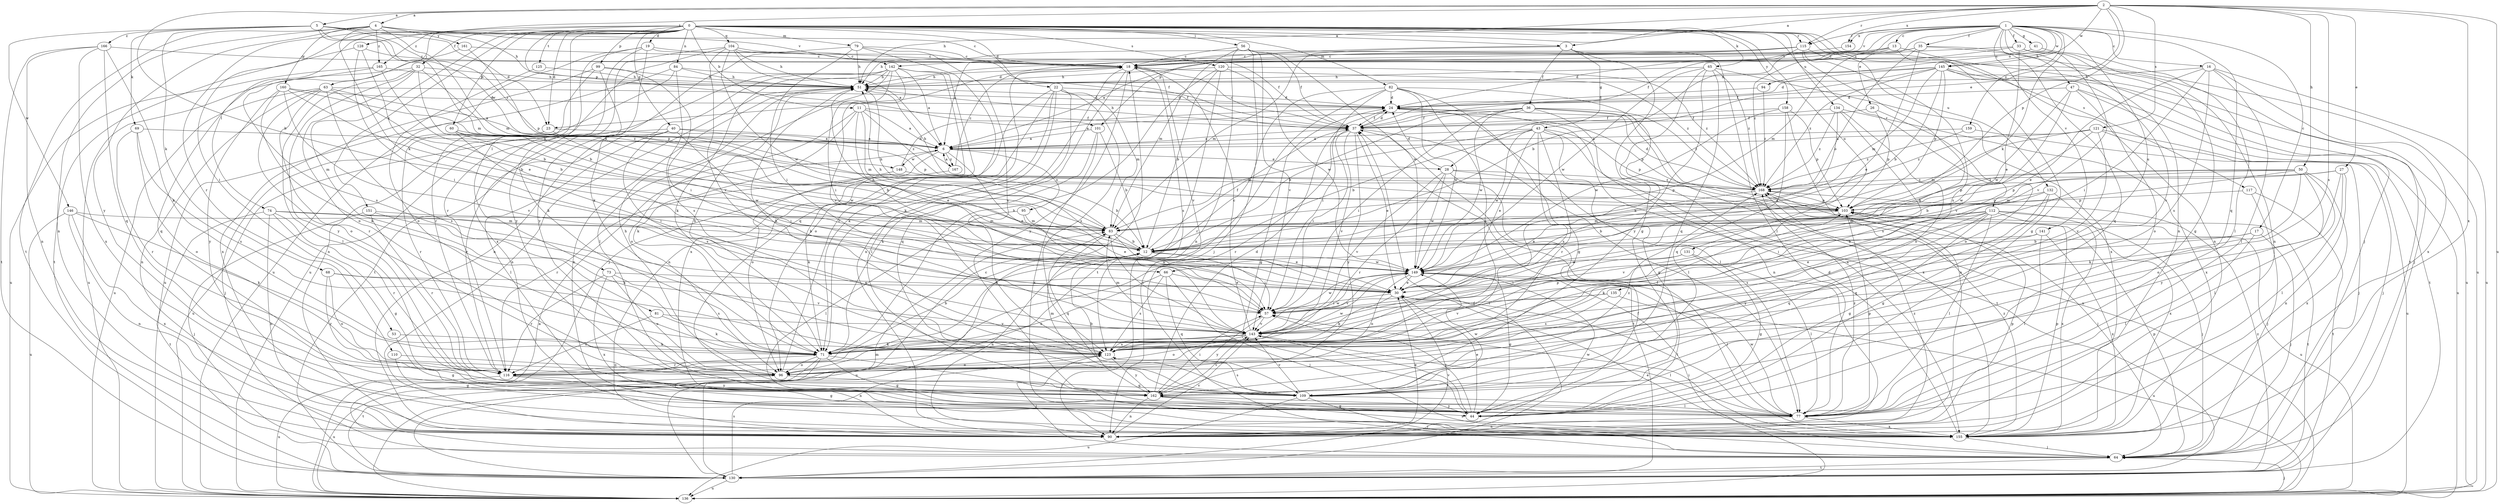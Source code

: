 strict digraph  {
0;
1;
2;
3;
4;
5;
6;
11;
12;
13;
16;
17;
18;
19;
22;
23;
24;
26;
27;
28;
30;
32;
33;
35;
36;
37;
40;
41;
43;
44;
47;
50;
51;
53;
56;
57;
60;
63;
64;
65;
66;
68;
69;
71;
73;
74;
77;
79;
81;
82;
83;
84;
90;
94;
95;
96;
99;
101;
103;
104;
109;
110;
112;
115;
116;
117;
120;
121;
123;
125;
128;
130;
131;
132;
134;
135;
136;
141;
142;
143;
145;
146;
148;
149;
151;
154;
155;
158;
159;
160;
161;
162;
165;
166;
167;
168;
0 -> 3  [label=a];
0 -> 11  [label=b];
0 -> 19  [label=d];
0 -> 22  [label=d];
0 -> 23  [label=d];
0 -> 32  [label=f];
0 -> 40  [label=g];
0 -> 53  [label=i];
0 -> 56  [label=i];
0 -> 60  [label=j];
0 -> 63  [label=j];
0 -> 64  [label=j];
0 -> 65  [label=k];
0 -> 73  [label=l];
0 -> 74  [label=l];
0 -> 79  [label=m];
0 -> 81  [label=m];
0 -> 82  [label=m];
0 -> 84  [label=n];
0 -> 99  [label=p];
0 -> 101  [label=p];
0 -> 104  [label=q];
0 -> 110  [label=r];
0 -> 112  [label=r];
0 -> 115  [label=r];
0 -> 117  [label=s];
0 -> 120  [label=s];
0 -> 125  [label=t];
0 -> 131  [label=u];
0 -> 132  [label=u];
0 -> 134  [label=u];
0 -> 151  [label=x];
0 -> 158  [label=y];
0 -> 165  [label=z];
1 -> 13  [label=c];
1 -> 16  [label=c];
1 -> 17  [label=c];
1 -> 23  [label=d];
1 -> 26  [label=e];
1 -> 33  [label=f];
1 -> 35  [label=f];
1 -> 41  [label=g];
1 -> 47  [label=h];
1 -> 66  [label=k];
1 -> 90  [label=n];
1 -> 94  [label=o];
1 -> 101  [label=p];
1 -> 109  [label=q];
1 -> 115  [label=r];
1 -> 135  [label=u];
1 -> 141  [label=v];
1 -> 142  [label=v];
1 -> 145  [label=w];
1 -> 154  [label=x];
1 -> 159  [label=y];
2 -> 3  [label=a];
2 -> 4  [label=a];
2 -> 5  [label=a];
2 -> 12  [label=b];
2 -> 27  [label=e];
2 -> 28  [label=e];
2 -> 50  [label=h];
2 -> 51  [label=h];
2 -> 103  [label=p];
2 -> 115  [label=r];
2 -> 121  [label=s];
2 -> 123  [label=s];
2 -> 128  [label=t];
2 -> 136  [label=u];
2 -> 145  [label=w];
2 -> 154  [label=x];
2 -> 155  [label=x];
3 -> 18  [label=c];
3 -> 36  [label=f];
3 -> 43  [label=g];
3 -> 44  [label=g];
3 -> 77  [label=l];
3 -> 83  [label=m];
4 -> 18  [label=c];
4 -> 66  [label=k];
4 -> 83  [label=m];
4 -> 90  [label=n];
4 -> 130  [label=t];
4 -> 142  [label=v];
4 -> 160  [label=y];
4 -> 161  [label=y];
4 -> 162  [label=y];
4 -> 165  [label=z];
5 -> 23  [label=d];
5 -> 51  [label=h];
5 -> 68  [label=k];
5 -> 69  [label=k];
5 -> 83  [label=m];
5 -> 146  [label=w];
5 -> 148  [label=w];
5 -> 166  [label=z];
5 -> 167  [label=z];
6 -> 28  [label=e];
6 -> 30  [label=e];
6 -> 95  [label=o];
6 -> 96  [label=o];
6 -> 148  [label=w];
6 -> 167  [label=z];
11 -> 6  [label=a];
11 -> 30  [label=e];
11 -> 37  [label=f];
11 -> 71  [label=k];
11 -> 83  [label=m];
11 -> 96  [label=o];
11 -> 168  [label=z];
12 -> 37  [label=f];
12 -> 51  [label=h];
12 -> 57  [label=i];
12 -> 90  [label=n];
12 -> 136  [label=u];
12 -> 149  [label=w];
13 -> 6  [label=a];
13 -> 18  [label=c];
13 -> 37  [label=f];
13 -> 44  [label=g];
13 -> 51  [label=h];
13 -> 90  [label=n];
16 -> 30  [label=e];
16 -> 51  [label=h];
16 -> 57  [label=i];
16 -> 77  [label=l];
16 -> 123  [label=s];
16 -> 136  [label=u];
16 -> 155  [label=x];
17 -> 12  [label=b];
17 -> 30  [label=e];
17 -> 64  [label=j];
17 -> 77  [label=l];
18 -> 51  [label=h];
18 -> 71  [label=k];
18 -> 90  [label=n];
18 -> 123  [label=s];
18 -> 143  [label=v];
18 -> 162  [label=y];
18 -> 168  [label=z];
19 -> 18  [label=c];
19 -> 37  [label=f];
19 -> 71  [label=k];
19 -> 136  [label=u];
19 -> 155  [label=x];
19 -> 162  [label=y];
22 -> 24  [label=d];
22 -> 71  [label=k];
22 -> 77  [label=l];
22 -> 83  [label=m];
22 -> 90  [label=n];
22 -> 96  [label=o];
22 -> 109  [label=q];
22 -> 123  [label=s];
23 -> 6  [label=a];
23 -> 64  [label=j];
23 -> 116  [label=r];
23 -> 149  [label=w];
24 -> 37  [label=f];
24 -> 44  [label=g];
24 -> 77  [label=l];
24 -> 103  [label=p];
26 -> 37  [label=f];
26 -> 96  [label=o];
26 -> 103  [label=p];
27 -> 77  [label=l];
27 -> 90  [label=n];
27 -> 96  [label=o];
27 -> 103  [label=p];
27 -> 168  [label=z];
28 -> 24  [label=d];
28 -> 103  [label=p];
28 -> 116  [label=r];
28 -> 130  [label=t];
28 -> 143  [label=v];
28 -> 149  [label=w];
28 -> 168  [label=z];
30 -> 57  [label=i];
30 -> 71  [label=k];
30 -> 77  [label=l];
30 -> 130  [label=t];
32 -> 12  [label=b];
32 -> 51  [label=h];
32 -> 77  [label=l];
32 -> 96  [label=o];
32 -> 103  [label=p];
32 -> 136  [label=u];
32 -> 162  [label=y];
33 -> 18  [label=c];
33 -> 30  [label=e];
33 -> 44  [label=g];
33 -> 90  [label=n];
33 -> 143  [label=v];
33 -> 168  [label=z];
35 -> 12  [label=b];
35 -> 18  [label=c];
35 -> 30  [label=e];
35 -> 83  [label=m];
35 -> 109  [label=q];
35 -> 136  [label=u];
36 -> 6  [label=a];
36 -> 12  [label=b];
36 -> 37  [label=f];
36 -> 57  [label=i];
36 -> 90  [label=n];
36 -> 136  [label=u];
36 -> 149  [label=w];
36 -> 155  [label=x];
36 -> 168  [label=z];
37 -> 6  [label=a];
37 -> 18  [label=c];
37 -> 24  [label=d];
37 -> 30  [label=e];
37 -> 51  [label=h];
37 -> 57  [label=i];
37 -> 77  [label=l];
37 -> 116  [label=r];
37 -> 143  [label=v];
37 -> 162  [label=y];
40 -> 6  [label=a];
40 -> 57  [label=i];
40 -> 77  [label=l];
40 -> 103  [label=p];
40 -> 116  [label=r];
40 -> 123  [label=s];
40 -> 136  [label=u];
41 -> 18  [label=c];
41 -> 77  [label=l];
43 -> 6  [label=a];
43 -> 12  [label=b];
43 -> 30  [label=e];
43 -> 44  [label=g];
43 -> 83  [label=m];
43 -> 103  [label=p];
43 -> 116  [label=r];
43 -> 123  [label=s];
43 -> 130  [label=t];
43 -> 149  [label=w];
44 -> 30  [label=e];
44 -> 57  [label=i];
44 -> 143  [label=v];
44 -> 162  [label=y];
47 -> 24  [label=d];
47 -> 96  [label=o];
47 -> 130  [label=t];
47 -> 136  [label=u];
47 -> 143  [label=v];
47 -> 149  [label=w];
50 -> 12  [label=b];
50 -> 71  [label=k];
50 -> 77  [label=l];
50 -> 83  [label=m];
50 -> 103  [label=p];
50 -> 155  [label=x];
50 -> 162  [label=y];
50 -> 168  [label=z];
51 -> 24  [label=d];
51 -> 90  [label=n];
51 -> 155  [label=x];
53 -> 44  [label=g];
53 -> 71  [label=k];
56 -> 18  [label=c];
56 -> 37  [label=f];
56 -> 64  [label=j];
56 -> 83  [label=m];
56 -> 90  [label=n];
56 -> 143  [label=v];
56 -> 149  [label=w];
57 -> 143  [label=v];
57 -> 149  [label=w];
57 -> 162  [label=y];
60 -> 6  [label=a];
60 -> 12  [label=b];
60 -> 57  [label=i];
60 -> 149  [label=w];
63 -> 6  [label=a];
63 -> 12  [label=b];
63 -> 24  [label=d];
63 -> 90  [label=n];
63 -> 96  [label=o];
63 -> 116  [label=r];
63 -> 123  [label=s];
63 -> 136  [label=u];
64 -> 30  [label=e];
64 -> 103  [label=p];
64 -> 130  [label=t];
65 -> 51  [label=h];
65 -> 71  [label=k];
65 -> 109  [label=q];
65 -> 149  [label=w];
65 -> 155  [label=x];
65 -> 162  [label=y];
65 -> 168  [label=z];
66 -> 30  [label=e];
66 -> 64  [label=j];
66 -> 96  [label=o];
66 -> 109  [label=q];
66 -> 123  [label=s];
68 -> 30  [label=e];
68 -> 96  [label=o];
68 -> 116  [label=r];
68 -> 123  [label=s];
69 -> 6  [label=a];
69 -> 96  [label=o];
69 -> 116  [label=r];
69 -> 123  [label=s];
71 -> 12  [label=b];
71 -> 44  [label=g];
71 -> 51  [label=h];
71 -> 77  [label=l];
71 -> 90  [label=n];
71 -> 96  [label=o];
71 -> 103  [label=p];
71 -> 116  [label=r];
71 -> 130  [label=t];
71 -> 149  [label=w];
73 -> 30  [label=e];
73 -> 96  [label=o];
73 -> 116  [label=r];
73 -> 143  [label=v];
73 -> 155  [label=x];
74 -> 12  [label=b];
74 -> 44  [label=g];
74 -> 83  [label=m];
74 -> 90  [label=n];
74 -> 116  [label=r];
74 -> 130  [label=t];
77 -> 90  [label=n];
77 -> 103  [label=p];
77 -> 149  [label=w];
77 -> 155  [label=x];
77 -> 168  [label=z];
79 -> 18  [label=c];
79 -> 51  [label=h];
79 -> 57  [label=i];
79 -> 109  [label=q];
79 -> 123  [label=s];
79 -> 162  [label=y];
81 -> 71  [label=k];
81 -> 116  [label=r];
81 -> 143  [label=v];
82 -> 24  [label=d];
82 -> 44  [label=g];
82 -> 57  [label=i];
82 -> 90  [label=n];
82 -> 116  [label=r];
82 -> 123  [label=s];
82 -> 149  [label=w];
82 -> 155  [label=x];
83 -> 12  [label=b];
83 -> 30  [label=e];
83 -> 51  [label=h];
83 -> 109  [label=q];
83 -> 143  [label=v];
84 -> 37  [label=f];
84 -> 51  [label=h];
84 -> 90  [label=n];
84 -> 123  [label=s];
84 -> 136  [label=u];
90 -> 30  [label=e];
90 -> 103  [label=p];
90 -> 143  [label=v];
90 -> 149  [label=w];
90 -> 168  [label=z];
94 -> 24  [label=d];
94 -> 168  [label=z];
95 -> 30  [label=e];
95 -> 77  [label=l];
95 -> 83  [label=m];
96 -> 18  [label=c];
96 -> 51  [label=h];
96 -> 109  [label=q];
96 -> 136  [label=u];
99 -> 51  [label=h];
99 -> 57  [label=i];
99 -> 71  [label=k];
99 -> 116  [label=r];
99 -> 155  [label=x];
101 -> 6  [label=a];
101 -> 12  [label=b];
101 -> 71  [label=k];
101 -> 155  [label=x];
103 -> 83  [label=m];
103 -> 136  [label=u];
103 -> 143  [label=v];
104 -> 6  [label=a];
104 -> 18  [label=c];
104 -> 37  [label=f];
104 -> 51  [label=h];
104 -> 116  [label=r];
104 -> 136  [label=u];
104 -> 143  [label=v];
104 -> 149  [label=w];
109 -> 64  [label=j];
109 -> 77  [label=l];
109 -> 83  [label=m];
109 -> 123  [label=s];
109 -> 136  [label=u];
109 -> 143  [label=v];
109 -> 149  [label=w];
110 -> 44  [label=g];
110 -> 96  [label=o];
112 -> 12  [label=b];
112 -> 44  [label=g];
112 -> 64  [label=j];
112 -> 77  [label=l];
112 -> 83  [label=m];
112 -> 109  [label=q];
112 -> 123  [label=s];
112 -> 130  [label=t];
112 -> 155  [label=x];
112 -> 162  [label=y];
115 -> 6  [label=a];
115 -> 12  [label=b];
115 -> 18  [label=c];
115 -> 51  [label=h];
115 -> 71  [label=k];
115 -> 123  [label=s];
115 -> 130  [label=t];
116 -> 44  [label=g];
116 -> 136  [label=u];
116 -> 162  [label=y];
117 -> 64  [label=j];
117 -> 103  [label=p];
117 -> 130  [label=t];
120 -> 12  [label=b];
120 -> 51  [label=h];
120 -> 71  [label=k];
120 -> 130  [label=t];
120 -> 149  [label=w];
120 -> 168  [label=z];
121 -> 6  [label=a];
121 -> 64  [label=j];
121 -> 83  [label=m];
121 -> 136  [label=u];
121 -> 143  [label=v];
121 -> 149  [label=w];
121 -> 168  [label=z];
123 -> 51  [label=h];
123 -> 64  [label=j];
123 -> 96  [label=o];
123 -> 162  [label=y];
125 -> 51  [label=h];
125 -> 96  [label=o];
128 -> 18  [label=c];
128 -> 30  [label=e];
128 -> 57  [label=i];
128 -> 130  [label=t];
130 -> 18  [label=c];
130 -> 37  [label=f];
130 -> 83  [label=m];
130 -> 123  [label=s];
130 -> 136  [label=u];
130 -> 168  [label=z];
131 -> 44  [label=g];
131 -> 57  [label=i];
131 -> 77  [label=l];
131 -> 149  [label=w];
132 -> 44  [label=g];
132 -> 57  [label=i];
132 -> 103  [label=p];
132 -> 109  [label=q];
132 -> 155  [label=x];
134 -> 30  [label=e];
134 -> 37  [label=f];
134 -> 96  [label=o];
134 -> 123  [label=s];
134 -> 155  [label=x];
134 -> 168  [label=z];
135 -> 57  [label=i];
135 -> 123  [label=s];
135 -> 136  [label=u];
135 -> 143  [label=v];
136 -> 6  [label=a];
136 -> 37  [label=f];
136 -> 64  [label=j];
141 -> 12  [label=b];
141 -> 71  [label=k];
141 -> 77  [label=l];
141 -> 155  [label=x];
142 -> 6  [label=a];
142 -> 51  [label=h];
142 -> 57  [label=i];
142 -> 64  [label=j];
142 -> 71  [label=k];
142 -> 77  [label=l];
142 -> 90  [label=n];
142 -> 130  [label=t];
142 -> 143  [label=v];
142 -> 155  [label=x];
143 -> 18  [label=c];
143 -> 71  [label=k];
143 -> 77  [label=l];
143 -> 83  [label=m];
143 -> 96  [label=o];
143 -> 123  [label=s];
143 -> 149  [label=w];
145 -> 12  [label=b];
145 -> 24  [label=d];
145 -> 37  [label=f];
145 -> 51  [label=h];
145 -> 64  [label=j];
145 -> 83  [label=m];
145 -> 103  [label=p];
145 -> 136  [label=u];
145 -> 143  [label=v];
145 -> 168  [label=z];
146 -> 71  [label=k];
146 -> 83  [label=m];
146 -> 90  [label=n];
146 -> 136  [label=u];
146 -> 155  [label=x];
148 -> 12  [label=b];
148 -> 24  [label=d];
148 -> 116  [label=r];
149 -> 30  [label=e];
149 -> 44  [label=g];
149 -> 51  [label=h];
149 -> 77  [label=l];
149 -> 96  [label=o];
149 -> 143  [label=v];
151 -> 64  [label=j];
151 -> 71  [label=k];
151 -> 83  [label=m];
151 -> 116  [label=r];
154 -> 24  [label=d];
155 -> 24  [label=d];
155 -> 37  [label=f];
155 -> 57  [label=i];
155 -> 64  [label=j];
155 -> 103  [label=p];
155 -> 168  [label=z];
158 -> 37  [label=f];
158 -> 90  [label=n];
158 -> 103  [label=p];
158 -> 109  [label=q];
158 -> 149  [label=w];
159 -> 6  [label=a];
159 -> 64  [label=j];
159 -> 168  [label=z];
160 -> 12  [label=b];
160 -> 24  [label=d];
160 -> 71  [label=k];
160 -> 143  [label=v];
160 -> 162  [label=y];
160 -> 168  [label=z];
161 -> 18  [label=c];
161 -> 103  [label=p];
161 -> 123  [label=s];
162 -> 12  [label=b];
162 -> 24  [label=d];
162 -> 44  [label=g];
162 -> 57  [label=i];
162 -> 90  [label=n];
162 -> 143  [label=v];
162 -> 155  [label=x];
162 -> 168  [label=z];
165 -> 12  [label=b];
165 -> 51  [label=h];
165 -> 109  [label=q];
165 -> 136  [label=u];
166 -> 18  [label=c];
166 -> 71  [label=k];
166 -> 90  [label=n];
166 -> 109  [label=q];
166 -> 130  [label=t];
166 -> 155  [label=x];
167 -> 6  [label=a];
167 -> 18  [label=c];
167 -> 71  [label=k];
168 -> 24  [label=d];
168 -> 30  [label=e];
168 -> 51  [label=h];
168 -> 64  [label=j];
168 -> 103  [label=p];
}
